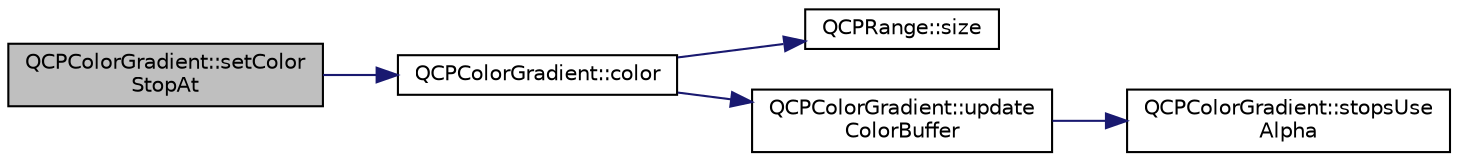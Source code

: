 digraph "QCPColorGradient::setColorStopAt"
{
 // LATEX_PDF_SIZE
  edge [fontname="Helvetica",fontsize="10",labelfontname="Helvetica",labelfontsize="10"];
  node [fontname="Helvetica",fontsize="10",shape=record];
  rankdir="LR";
  Node1 [label="QCPColorGradient::setColor\lStopAt",height=0.2,width=0.4,color="black", fillcolor="grey75", style="filled", fontcolor="black",tooltip=" "];
  Node1 -> Node2 [color="midnightblue",fontsize="10",style="solid",fontname="Helvetica"];
  Node2 [label="QCPColorGradient::color",height=0.2,width=0.4,color="black", fillcolor="white", style="filled",URL="$classQCPColorGradient.html#a0599545c859268b025d2060dea741cea",tooltip=" "];
  Node2 -> Node3 [color="midnightblue",fontsize="10",style="solid",fontname="Helvetica"];
  Node3 [label="QCPRange::size",height=0.2,width=0.4,color="black", fillcolor="white", style="filled",URL="$classQCPRange.html#a62326e7cc4316b96df6a60813230e63f",tooltip=" "];
  Node2 -> Node4 [color="midnightblue",fontsize="10",style="solid",fontname="Helvetica"];
  Node4 [label="QCPColorGradient::update\lColorBuffer",height=0.2,width=0.4,color="black", fillcolor="white", style="filled",URL="$classQCPColorGradient.html#a353f15ab3ab586eebf1f6b58c3e2707b",tooltip=" "];
  Node4 -> Node5 [color="midnightblue",fontsize="10",style="solid",fontname="Helvetica"];
  Node5 [label="QCPColorGradient::stopsUse\lAlpha",height=0.2,width=0.4,color="black", fillcolor="white", style="filled",URL="$classQCPColorGradient.html#a137b368ea8829a871974add6e4883c71",tooltip=" "];
}
